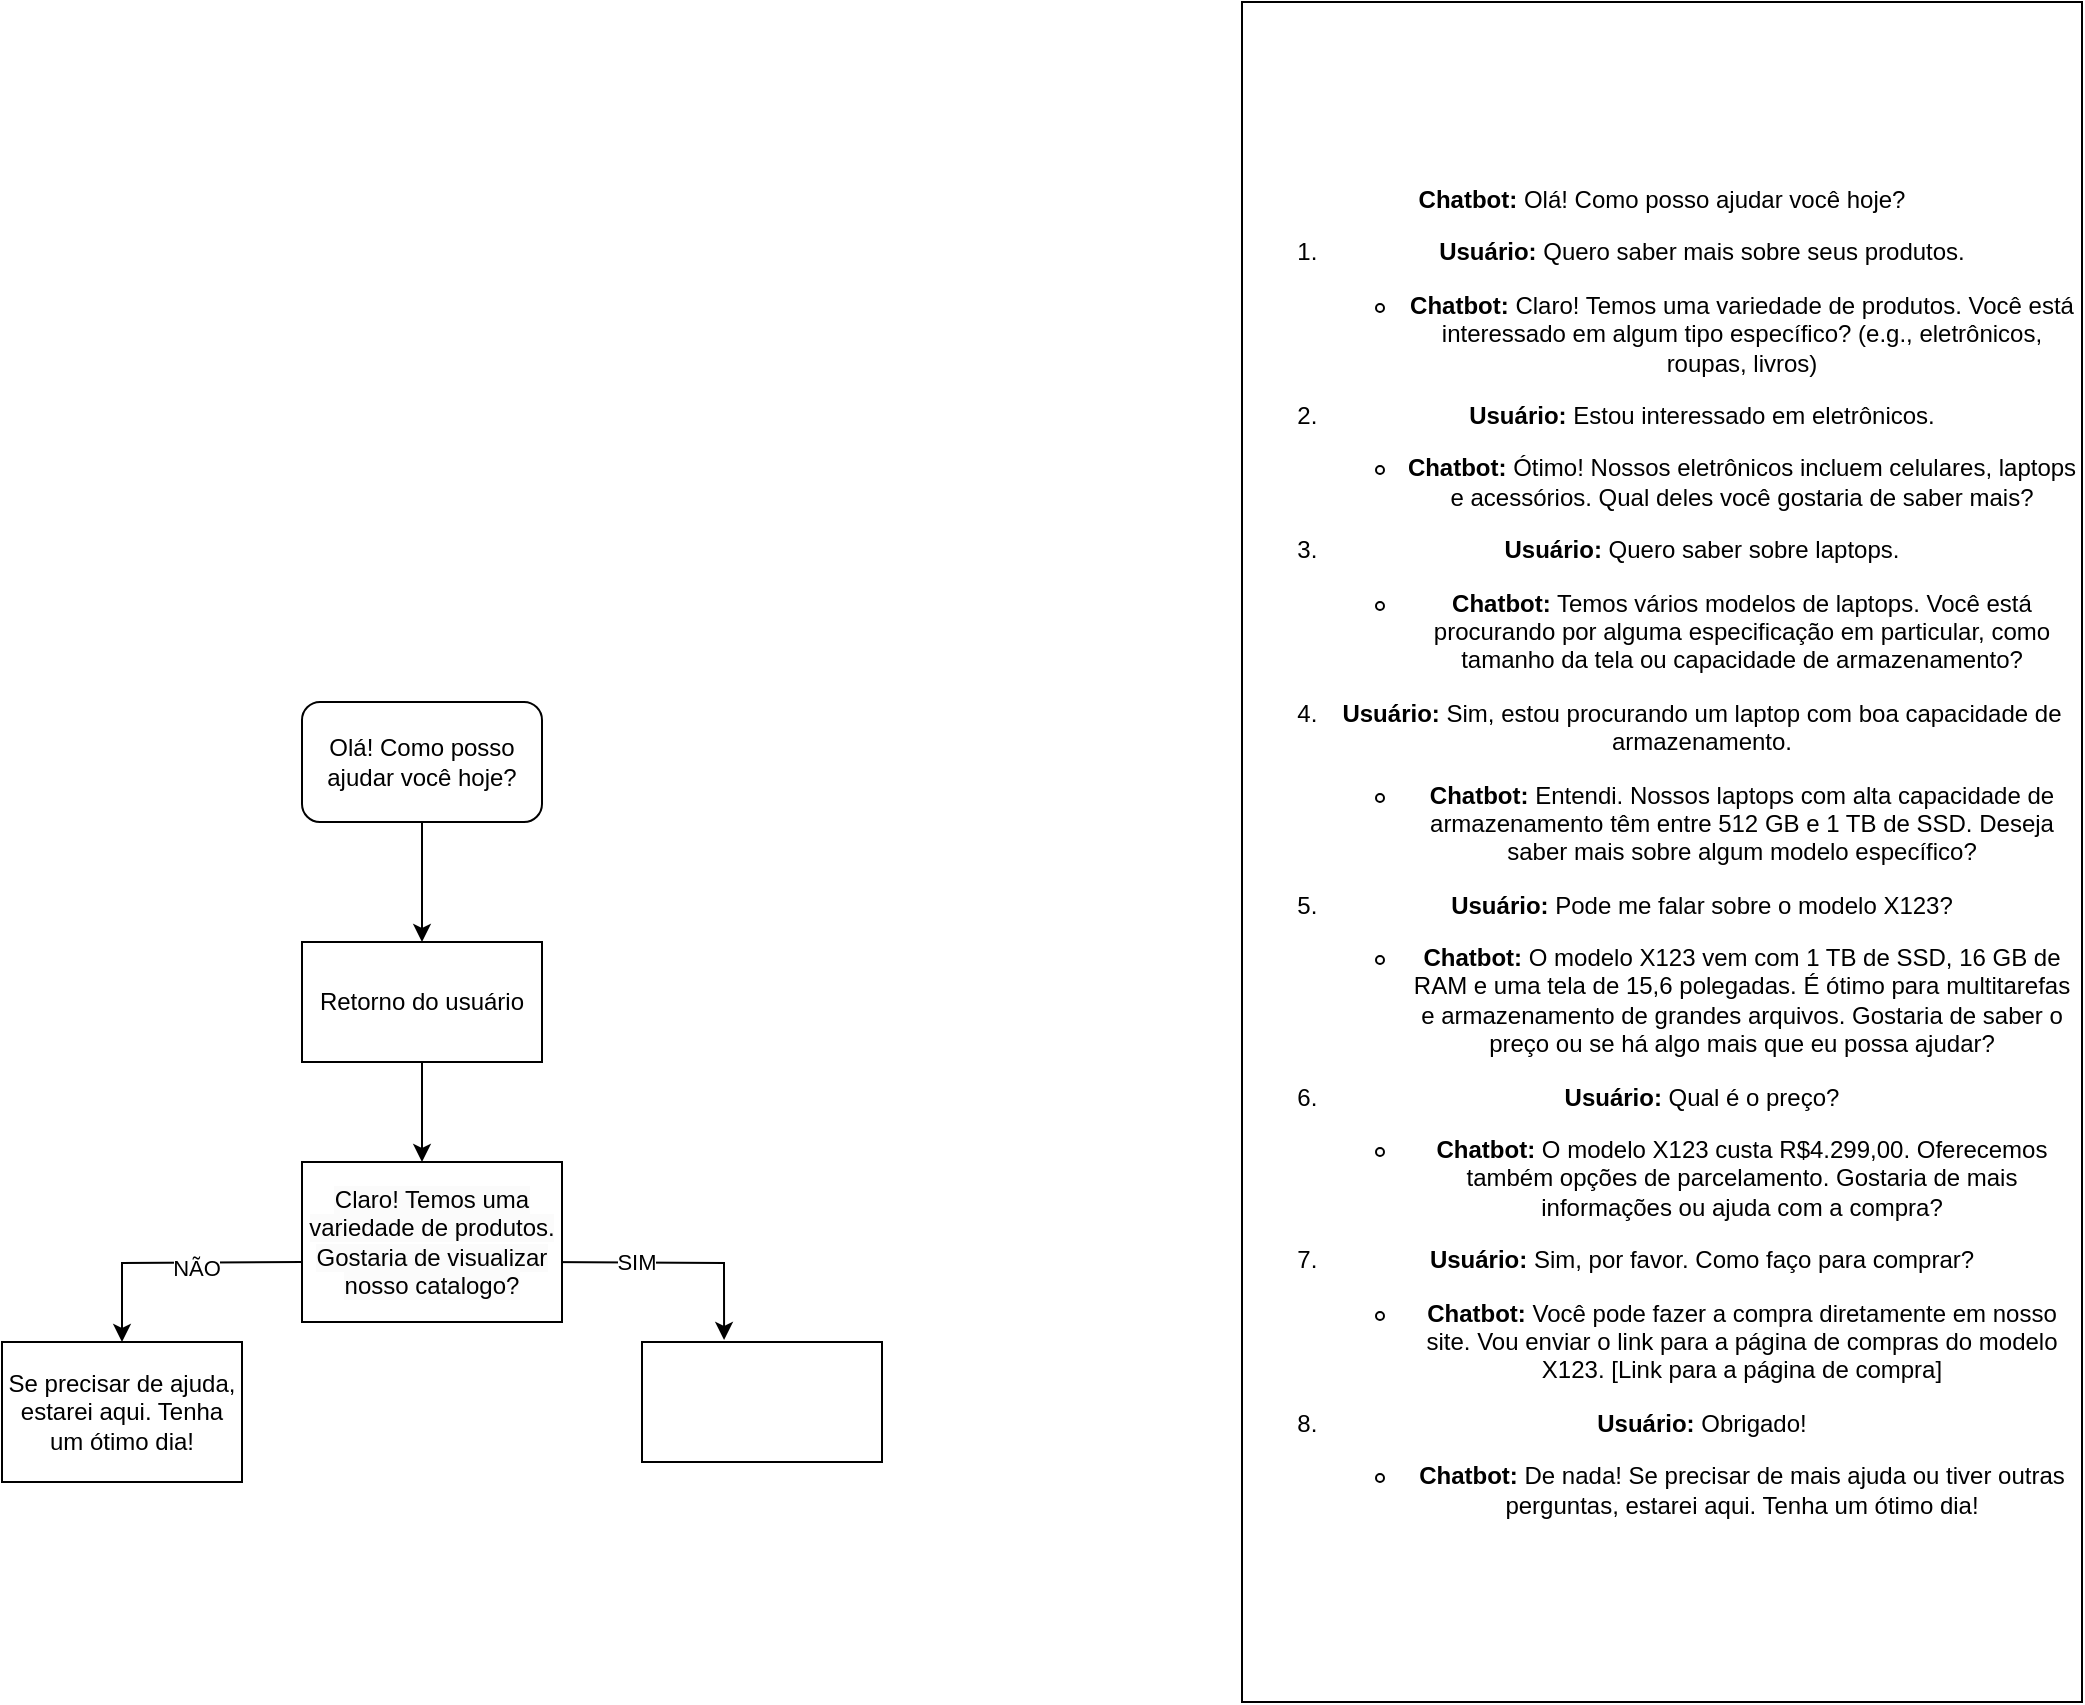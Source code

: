 <mxfile version="24.7.7">
  <diagram name="Page-1" id="74e2e168-ea6b-b213-b513-2b3c1d86103e">
    <mxGraphModel dx="1434" dy="1622" grid="1" gridSize="10" guides="1" tooltips="1" connect="1" arrows="1" fold="1" page="1" pageScale="1" pageWidth="1100" pageHeight="850" background="none" math="0" shadow="0">
      <root>
        <mxCell id="0" />
        <mxCell id="1" parent="0" />
        <mxCell id="RccQN4dEfmVBHJKlqXFt-12" style="edgeStyle=orthogonalEdgeStyle;rounded=0;orthogonalLoop=1;jettySize=auto;html=1;entryX=0.5;entryY=0;entryDx=0;entryDy=0;" edge="1" parent="1" source="RccQN4dEfmVBHJKlqXFt-1" target="RccQN4dEfmVBHJKlqXFt-10">
          <mxGeometry relative="1" as="geometry" />
        </mxCell>
        <mxCell id="RccQN4dEfmVBHJKlqXFt-1" value="Olá! Como posso ajudar você hoje?" style="rounded=1;whiteSpace=wrap;html=1;" vertex="1" parent="1">
          <mxGeometry x="210" y="170" width="120" height="60" as="geometry" />
        </mxCell>
        <mxCell id="RccQN4dEfmVBHJKlqXFt-6" style="edgeStyle=orthogonalEdgeStyle;rounded=0;orthogonalLoop=1;jettySize=auto;html=1;entryX=0.342;entryY=-0.017;entryDx=0;entryDy=0;entryPerimeter=0;" edge="1" parent="1" target="RccQN4dEfmVBHJKlqXFt-15">
          <mxGeometry relative="1" as="geometry">
            <mxPoint x="420" y="480" as="targetPoint" />
            <mxPoint x="330" y="450" as="sourcePoint" />
          </mxGeometry>
        </mxCell>
        <mxCell id="RccQN4dEfmVBHJKlqXFt-8" value="SIM" style="edgeLabel;html=1;align=center;verticalAlign=middle;resizable=0;points=[];" vertex="1" connectable="0" parent="RccQN4dEfmVBHJKlqXFt-6">
          <mxGeometry x="-0.271" y="1" relative="1" as="geometry">
            <mxPoint as="offset" />
          </mxGeometry>
        </mxCell>
        <mxCell id="RccQN4dEfmVBHJKlqXFt-7" style="edgeStyle=orthogonalEdgeStyle;rounded=0;orthogonalLoop=1;jettySize=auto;html=1;entryX=0.5;entryY=0;entryDx=0;entryDy=0;" edge="1" parent="1" target="RccQN4dEfmVBHJKlqXFt-16">
          <mxGeometry relative="1" as="geometry">
            <mxPoint x="130" y="480" as="targetPoint" />
            <mxPoint x="210" y="450" as="sourcePoint" />
          </mxGeometry>
        </mxCell>
        <mxCell id="RccQN4dEfmVBHJKlqXFt-9" value="NÃO" style="edgeLabel;html=1;align=center;verticalAlign=middle;resizable=0;points=[];" vertex="1" connectable="0" parent="RccQN4dEfmVBHJKlqXFt-7">
          <mxGeometry x="-0.18" y="2" relative="1" as="geometry">
            <mxPoint as="offset" />
          </mxGeometry>
        </mxCell>
        <mxCell id="RccQN4dEfmVBHJKlqXFt-10" value="Retorno do usuário" style="rounded=0;whiteSpace=wrap;html=1;" vertex="1" parent="1">
          <mxGeometry x="210" y="290" width="120" height="60" as="geometry" />
        </mxCell>
        <mxCell id="RccQN4dEfmVBHJKlqXFt-13" value="&lt;span style=&quot;color: rgb(0, 0, 0); font-family: Helvetica; font-size: 12px; font-style: normal; font-variant-ligatures: normal; font-variant-caps: normal; font-weight: 400; letter-spacing: normal; orphans: 2; text-align: center; text-indent: 0px; text-transform: none; widows: 2; word-spacing: 0px; -webkit-text-stroke-width: 0px; white-space: normal; background-color: rgb(251, 251, 251); text-decoration-thickness: initial; text-decoration-style: initial; text-decoration-color: initial; display: inline !important; float: none;&quot;&gt;Claro! Temos uma variedade de produtos.&lt;/span&gt;&lt;br style=&quot;forced-color-adjust: none; color: rgb(0, 0, 0); font-family: Helvetica; font-size: 12px; font-style: normal; font-variant-ligatures: normal; font-variant-caps: normal; font-weight: 400; letter-spacing: normal; orphans: 2; text-align: center; text-indent: 0px; text-transform: none; widows: 2; word-spacing: 0px; -webkit-text-stroke-width: 0px; white-space: normal; background-color: rgb(251, 251, 251); text-decoration-thickness: initial; text-decoration-style: initial; text-decoration-color: initial;&quot;&gt;&lt;span style=&quot;color: rgb(0, 0, 0); font-family: Helvetica; font-size: 12px; font-style: normal; font-variant-ligatures: normal; font-variant-caps: normal; font-weight: 400; letter-spacing: normal; orphans: 2; text-align: center; text-indent: 0px; text-transform: none; widows: 2; word-spacing: 0px; -webkit-text-stroke-width: 0px; white-space: normal; background-color: rgb(251, 251, 251); text-decoration-thickness: initial; text-decoration-style: initial; text-decoration-color: initial; display: inline !important; float: none;&quot;&gt;Gostaria de visualizar nosso catalogo?&lt;/span&gt;" style="rounded=0;whiteSpace=wrap;html=1;" vertex="1" parent="1">
          <mxGeometry x="210" y="400" width="130" height="80" as="geometry" />
        </mxCell>
        <mxCell id="RccQN4dEfmVBHJKlqXFt-14" style="edgeStyle=orthogonalEdgeStyle;rounded=0;orthogonalLoop=1;jettySize=auto;html=1;" edge="1" parent="1" source="RccQN4dEfmVBHJKlqXFt-10">
          <mxGeometry relative="1" as="geometry">
            <mxPoint x="270" y="400" as="targetPoint" />
          </mxGeometry>
        </mxCell>
        <mxCell id="RccQN4dEfmVBHJKlqXFt-15" value="" style="rounded=0;whiteSpace=wrap;html=1;" vertex="1" parent="1">
          <mxGeometry x="380" y="490" width="120" height="60" as="geometry" />
        </mxCell>
        <mxCell id="RccQN4dEfmVBHJKlqXFt-16" value="Se precisar de ajuda, estarei aqui. Tenha um ótimo dia!" style="rounded=0;whiteSpace=wrap;html=1;" vertex="1" parent="1">
          <mxGeometry x="60" y="490" width="120" height="70" as="geometry" />
        </mxCell>
        <mxCell id="RccQN4dEfmVBHJKlqXFt-17" value="&lt;p&gt;&lt;strong&gt;Chatbot:&lt;/strong&gt; Olá! Como posso ajudar você hoje?&lt;/p&gt;&lt;ol&gt;&lt;li&gt;&lt;p&gt;&lt;strong&gt;Usuário:&lt;/strong&gt; Quero saber mais sobre seus produtos.&lt;/p&gt;&lt;ul&gt;&lt;li&gt;&lt;strong&gt;Chatbot:&lt;/strong&gt; Claro! Temos uma variedade de produtos. Você está interessado em algum tipo específico? (e.g., eletrônicos, roupas, livros)&lt;/li&gt;&lt;/ul&gt;&lt;/li&gt;&lt;li&gt;&lt;p&gt;&lt;strong&gt;Usuário:&lt;/strong&gt; Estou interessado em eletrônicos.&lt;/p&gt;&lt;ul&gt;&lt;li&gt;&lt;strong&gt;Chatbot:&lt;/strong&gt; Ótimo! Nossos eletrônicos incluem celulares, laptops e acessórios. Qual deles você gostaria de saber mais?&lt;/li&gt;&lt;/ul&gt;&lt;/li&gt;&lt;li&gt;&lt;p&gt;&lt;strong&gt;Usuário:&lt;/strong&gt; Quero saber sobre laptops.&lt;/p&gt;&lt;ul&gt;&lt;li&gt;&lt;strong&gt;Chatbot:&lt;/strong&gt; Temos vários modelos de laptops. Você está procurando por alguma especificação em particular, como tamanho da tela ou capacidade de armazenamento?&lt;/li&gt;&lt;/ul&gt;&lt;/li&gt;&lt;li&gt;&lt;p&gt;&lt;strong&gt;Usuário:&lt;/strong&gt; Sim, estou procurando um laptop com boa capacidade de armazenamento.&lt;/p&gt;&lt;ul&gt;&lt;li&gt;&lt;strong&gt;Chatbot:&lt;/strong&gt; Entendi. Nossos laptops com alta capacidade de armazenamento têm entre 512 GB e 1 TB de SSD. Deseja saber mais sobre algum modelo específico?&lt;/li&gt;&lt;/ul&gt;&lt;/li&gt;&lt;li&gt;&lt;p&gt;&lt;strong&gt;Usuário:&lt;/strong&gt; Pode me falar sobre o modelo X123?&lt;/p&gt;&lt;ul&gt;&lt;li&gt;&lt;strong&gt;Chatbot:&lt;/strong&gt; O modelo X123 vem com 1 TB de SSD, 16 GB de RAM e uma tela de 15,6 polegadas. É ótimo para multitarefas e armazenamento de grandes arquivos. Gostaria de saber o preço ou se há algo mais que eu possa ajudar?&lt;/li&gt;&lt;/ul&gt;&lt;/li&gt;&lt;li&gt;&lt;p&gt;&lt;strong&gt;Usuário:&lt;/strong&gt; Qual é o preço?&lt;/p&gt;&lt;ul&gt;&lt;li&gt;&lt;strong&gt;Chatbot:&lt;/strong&gt; O modelo X123 custa R$4.299,00. Oferecemos também opções de parcelamento. Gostaria de mais informações ou ajuda com a compra?&lt;/li&gt;&lt;/ul&gt;&lt;/li&gt;&lt;li&gt;&lt;p&gt;&lt;strong&gt;Usuário:&lt;/strong&gt; Sim, por favor. Como faço para comprar?&lt;/p&gt;&lt;ul&gt;&lt;li&gt;&lt;strong&gt;Chatbot:&lt;/strong&gt; Você pode fazer a compra diretamente em nosso site. Vou enviar o link para a página de compras do modelo X123. [Link para a página de compra]&lt;/li&gt;&lt;/ul&gt;&lt;/li&gt;&lt;li&gt;&lt;p&gt;&lt;strong&gt;Usuário:&lt;/strong&gt; Obrigado!&lt;/p&gt;&lt;ul&gt;&lt;li&gt;&lt;strong&gt;Chatbot:&lt;/strong&gt; De nada! Se precisar de mais ajuda ou tiver outras perguntas, estarei aqui. Tenha um ótimo dia!&lt;/li&gt;&lt;/ul&gt;&lt;/li&gt;&lt;/ol&gt;" style="whiteSpace=wrap;html=1;" vertex="1" parent="1">
          <mxGeometry x="680" y="-180" width="420" height="850" as="geometry" />
        </mxCell>
      </root>
    </mxGraphModel>
  </diagram>
</mxfile>
